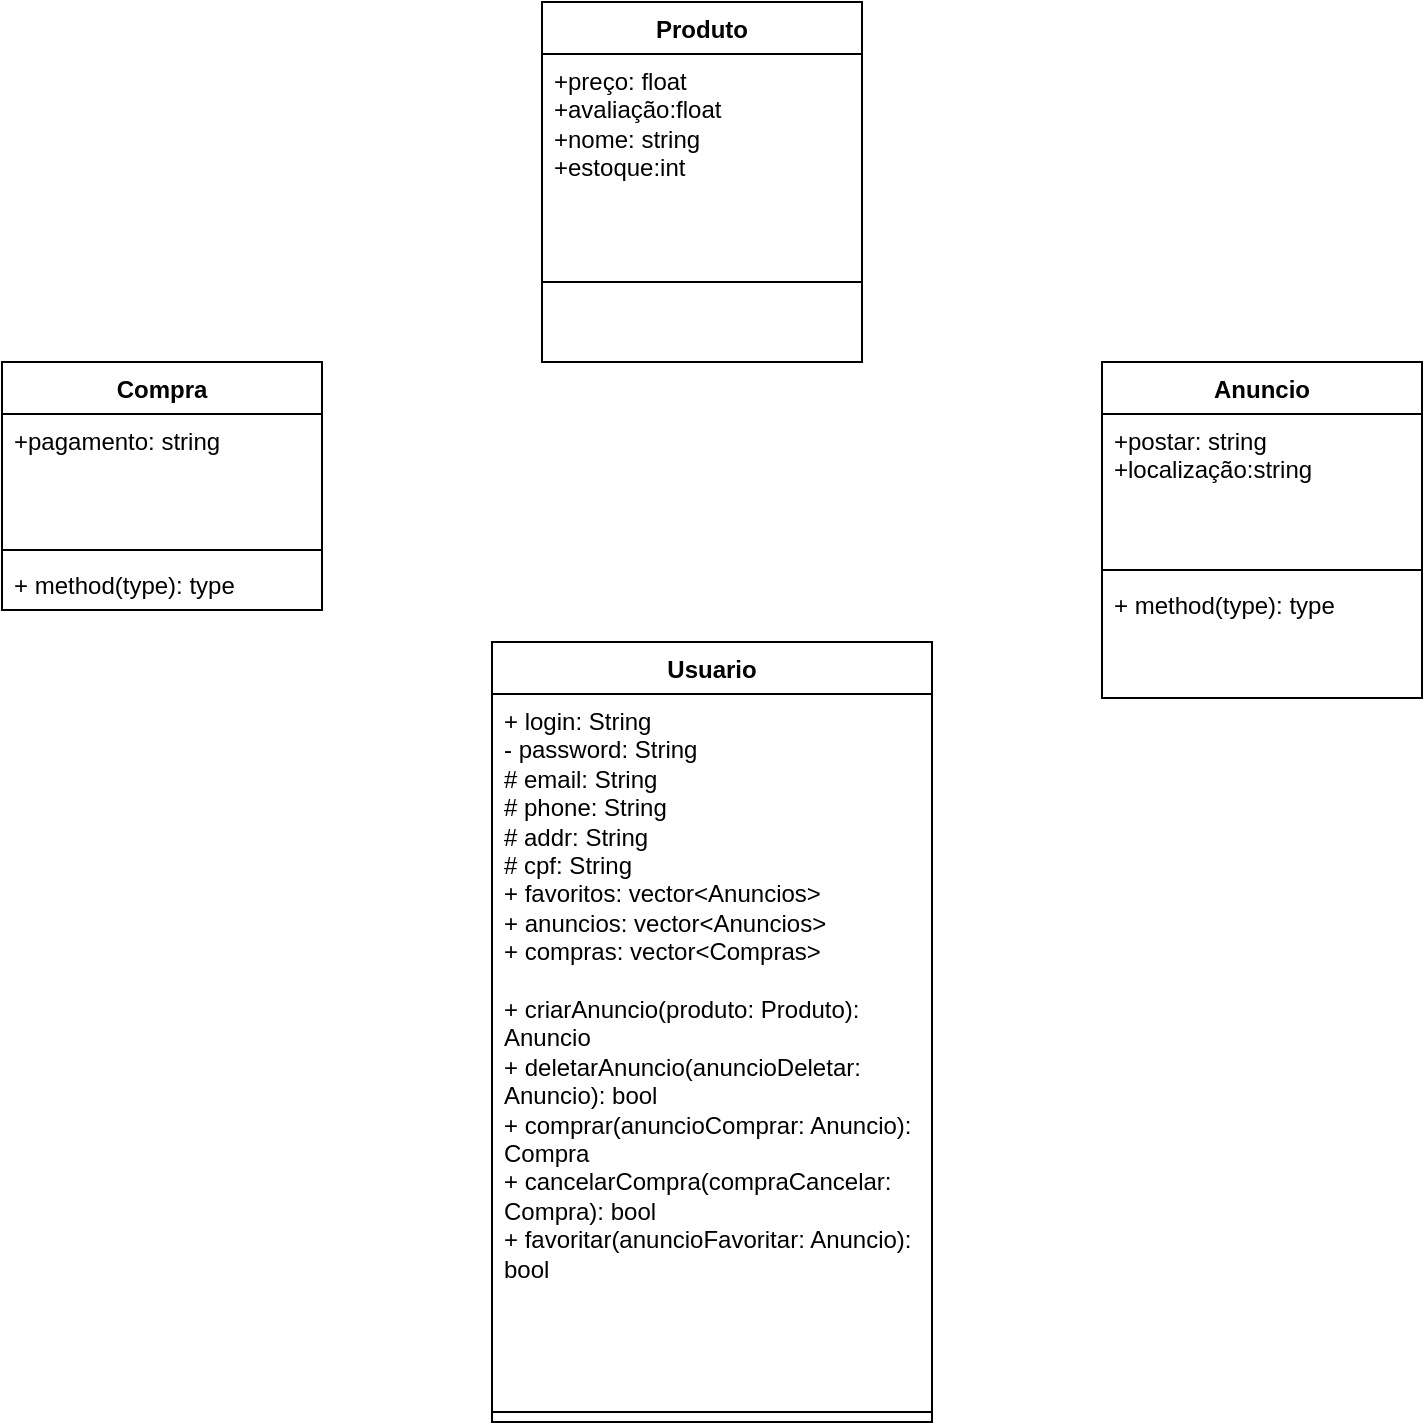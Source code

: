 <mxfile version="24.5.5" type="github">
  <diagram name="Page-1" id="AVW2zE_8cHlMsQN8WL0n">
    <mxGraphModel dx="1434" dy="780" grid="1" gridSize="10" guides="1" tooltips="1" connect="1" arrows="1" fold="1" page="1" pageScale="1" pageWidth="827" pageHeight="1169" math="0" shadow="0">
      <root>
        <mxCell id="0" />
        <mxCell id="1" parent="0" />
        <mxCell id="onfRrz452DNacy3LFlYb-1" value="Usuario" style="swimlane;fontStyle=1;align=center;verticalAlign=top;childLayout=stackLayout;horizontal=1;startSize=26;horizontalStack=0;resizeParent=1;resizeParentMax=0;resizeLast=0;collapsible=1;marginBottom=0;whiteSpace=wrap;html=1;" vertex="1" parent="1">
          <mxGeometry x="304" y="410" width="220" height="390" as="geometry" />
        </mxCell>
        <mxCell id="onfRrz452DNacy3LFlYb-2" value="+ login: String&lt;div&gt;- password: String&lt;/div&gt;&lt;div&gt;# email: String&lt;/div&gt;&lt;div&gt;# phone: String&lt;/div&gt;&lt;div&gt;# addr: String&lt;/div&gt;&lt;div&gt;# cpf: String&lt;/div&gt;&lt;div&gt;+ favoritos: vector&amp;lt;Anuncios&amp;gt;&lt;/div&gt;&lt;div&gt;+ anuncios: vector&amp;lt;Anuncios&amp;gt;&lt;/div&gt;&lt;div&gt;+ compras: vector&amp;lt;Compras&amp;gt;&lt;/div&gt;" style="text;strokeColor=none;fillColor=none;align=left;verticalAlign=top;spacingLeft=4;spacingRight=4;overflow=hidden;rotatable=0;points=[[0,0.5],[1,0.5]];portConstraint=eastwest;whiteSpace=wrap;html=1;" vertex="1" parent="onfRrz452DNacy3LFlYb-1">
          <mxGeometry y="26" width="220" height="144" as="geometry" />
        </mxCell>
        <mxCell id="onfRrz452DNacy3LFlYb-4" value="+ criarAnuncio(produto: Produto): Anuncio&lt;div&gt;+ deletarAnuncio(anuncioDeletar: Anuncio): bool&lt;/div&gt;&lt;div&gt;+ comprar(anuncioComprar: Anuncio): Compra&lt;/div&gt;&lt;div&gt;+ cancelarCompra(compraCancelar: Compra): bool&lt;/div&gt;&lt;div&gt;+ favoritar(anuncioFavoritar: Anuncio): bool&lt;/div&gt;" style="text;strokeColor=none;fillColor=none;align=left;verticalAlign=top;spacingLeft=4;spacingRight=4;overflow=hidden;rotatable=0;points=[[0,0.5],[1,0.5]];portConstraint=eastwest;whiteSpace=wrap;html=1;" vertex="1" parent="onfRrz452DNacy3LFlYb-1">
          <mxGeometry y="170" width="220" height="210" as="geometry" />
        </mxCell>
        <mxCell id="onfRrz452DNacy3LFlYb-3" value="" style="line;strokeWidth=1;fillColor=none;align=left;verticalAlign=middle;spacingTop=-1;spacingLeft=3;spacingRight=3;rotatable=0;labelPosition=right;points=[];portConstraint=eastwest;strokeColor=inherit;" vertex="1" parent="onfRrz452DNacy3LFlYb-1">
          <mxGeometry y="380" width="220" height="10" as="geometry" />
        </mxCell>
        <mxCell id="onfRrz452DNacy3LFlYb-5" value="Anuncio" style="swimlane;fontStyle=1;align=center;verticalAlign=top;childLayout=stackLayout;horizontal=1;startSize=26;horizontalStack=0;resizeParent=1;resizeParentMax=0;resizeLast=0;collapsible=1;marginBottom=0;whiteSpace=wrap;html=1;" vertex="1" parent="1">
          <mxGeometry x="609" y="270" width="160" height="168" as="geometry" />
        </mxCell>
        <mxCell id="onfRrz452DNacy3LFlYb-6" value="&lt;div&gt;&lt;div&gt;+postar: string&lt;/div&gt;&lt;/div&gt;&lt;div&gt;+localização:string&lt;/div&gt;&lt;div&gt;&lt;br&gt;&lt;/div&gt;" style="text;strokeColor=none;fillColor=none;align=left;verticalAlign=top;spacingLeft=4;spacingRight=4;overflow=hidden;rotatable=0;points=[[0,0.5],[1,0.5]];portConstraint=eastwest;whiteSpace=wrap;html=1;" vertex="1" parent="onfRrz452DNacy3LFlYb-5">
          <mxGeometry y="26" width="160" height="74" as="geometry" />
        </mxCell>
        <mxCell id="onfRrz452DNacy3LFlYb-7" value="" style="line;strokeWidth=1;fillColor=none;align=left;verticalAlign=middle;spacingTop=-1;spacingLeft=3;spacingRight=3;rotatable=0;labelPosition=right;points=[];portConstraint=eastwest;strokeColor=inherit;" vertex="1" parent="onfRrz452DNacy3LFlYb-5">
          <mxGeometry y="100" width="160" height="8" as="geometry" />
        </mxCell>
        <mxCell id="onfRrz452DNacy3LFlYb-8" value="+ method(type): type" style="text;strokeColor=none;fillColor=none;align=left;verticalAlign=top;spacingLeft=4;spacingRight=4;overflow=hidden;rotatable=0;points=[[0,0.5],[1,0.5]];portConstraint=eastwest;whiteSpace=wrap;html=1;" vertex="1" parent="onfRrz452DNacy3LFlYb-5">
          <mxGeometry y="108" width="160" height="60" as="geometry" />
        </mxCell>
        <mxCell id="onfRrz452DNacy3LFlYb-9" value="Compra" style="swimlane;fontStyle=1;align=center;verticalAlign=top;childLayout=stackLayout;horizontal=1;startSize=26;horizontalStack=0;resizeParent=1;resizeParentMax=0;resizeLast=0;collapsible=1;marginBottom=0;whiteSpace=wrap;html=1;" vertex="1" parent="1">
          <mxGeometry x="59" y="270" width="160" height="124" as="geometry" />
        </mxCell>
        <mxCell id="onfRrz452DNacy3LFlYb-10" value="+pagamento: string&lt;div&gt;&lt;br&gt;&lt;/div&gt;" style="text;strokeColor=none;fillColor=none;align=left;verticalAlign=top;spacingLeft=4;spacingRight=4;overflow=hidden;rotatable=0;points=[[0,0.5],[1,0.5]];portConstraint=eastwest;whiteSpace=wrap;html=1;" vertex="1" parent="onfRrz452DNacy3LFlYb-9">
          <mxGeometry y="26" width="160" height="64" as="geometry" />
        </mxCell>
        <mxCell id="onfRrz452DNacy3LFlYb-11" value="" style="line;strokeWidth=1;fillColor=none;align=left;verticalAlign=middle;spacingTop=-1;spacingLeft=3;spacingRight=3;rotatable=0;labelPosition=right;points=[];portConstraint=eastwest;strokeColor=inherit;" vertex="1" parent="onfRrz452DNacy3LFlYb-9">
          <mxGeometry y="90" width="160" height="8" as="geometry" />
        </mxCell>
        <mxCell id="onfRrz452DNacy3LFlYb-12" value="+ method(type): type" style="text;strokeColor=none;fillColor=none;align=left;verticalAlign=top;spacingLeft=4;spacingRight=4;overflow=hidden;rotatable=0;points=[[0,0.5],[1,0.5]];portConstraint=eastwest;whiteSpace=wrap;html=1;" vertex="1" parent="onfRrz452DNacy3LFlYb-9">
          <mxGeometry y="98" width="160" height="26" as="geometry" />
        </mxCell>
        <mxCell id="onfRrz452DNacy3LFlYb-13" value="Produto" style="swimlane;fontStyle=1;align=center;verticalAlign=top;childLayout=stackLayout;horizontal=1;startSize=26;horizontalStack=0;resizeParent=1;resizeParentMax=0;resizeLast=0;collapsible=1;marginBottom=0;whiteSpace=wrap;html=1;" vertex="1" parent="1">
          <mxGeometry x="329" y="90" width="160" height="180" as="geometry" />
        </mxCell>
        <mxCell id="onfRrz452DNacy3LFlYb-14" value="&lt;div&gt;+preço: float&lt;/div&gt;&lt;div&gt;+avaliação:float&lt;/div&gt;&lt;div&gt;+nome: string&lt;/div&gt;&lt;div&gt;+estoque:int&lt;/div&gt;&lt;div&gt;&lt;br&gt;&lt;/div&gt;" style="text;strokeColor=none;fillColor=none;align=left;verticalAlign=top;spacingLeft=4;spacingRight=4;overflow=hidden;rotatable=0;points=[[0,0.5],[1,0.5]];portConstraint=eastwest;whiteSpace=wrap;html=1;" vertex="1" parent="onfRrz452DNacy3LFlYb-13">
          <mxGeometry y="26" width="160" height="74" as="geometry" />
        </mxCell>
        <mxCell id="onfRrz452DNacy3LFlYb-15" value="" style="line;strokeWidth=1;fillColor=none;align=left;verticalAlign=middle;spacingTop=-1;spacingLeft=3;spacingRight=3;rotatable=0;labelPosition=right;points=[];portConstraint=eastwest;strokeColor=inherit;" vertex="1" parent="onfRrz452DNacy3LFlYb-13">
          <mxGeometry y="100" width="160" height="80" as="geometry" />
        </mxCell>
      </root>
    </mxGraphModel>
  </diagram>
</mxfile>
